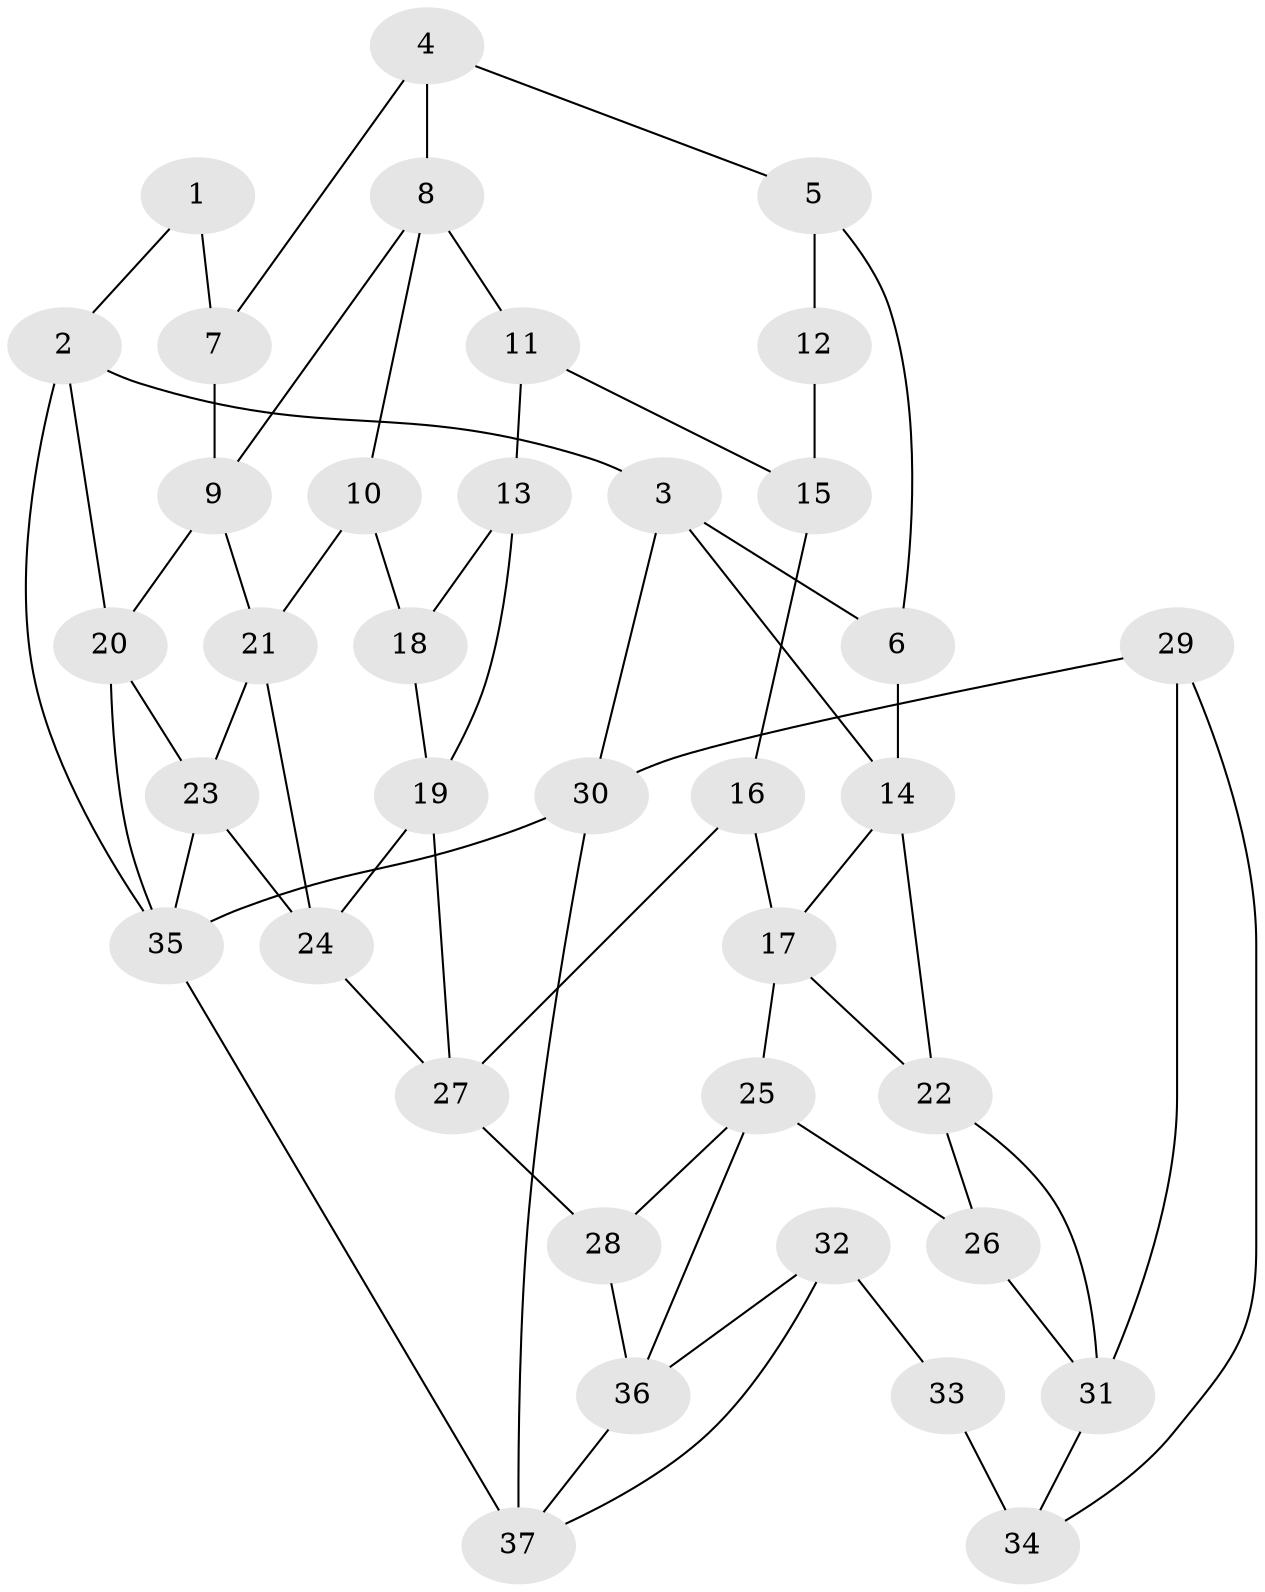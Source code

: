 // original degree distribution, {3: 0.03333333333333333, 5: 0.4666666666666667, 6: 0.23333333333333334, 4: 0.26666666666666666}
// Generated by graph-tools (version 1.1) at 2025/38/03/04/25 23:38:23]
// undirected, 37 vertices, 64 edges
graph export_dot {
  node [color=gray90,style=filled];
  1;
  2;
  3;
  4;
  5;
  6;
  7;
  8;
  9;
  10;
  11;
  12;
  13;
  14;
  15;
  16;
  17;
  18;
  19;
  20;
  21;
  22;
  23;
  24;
  25;
  26;
  27;
  28;
  29;
  30;
  31;
  32;
  33;
  34;
  35;
  36;
  37;
  1 -- 2 [weight=1.0];
  1 -- 7 [weight=2.0];
  2 -- 3 [weight=1.0];
  2 -- 20 [weight=1.0];
  2 -- 35 [weight=1.0];
  3 -- 6 [weight=1.0];
  3 -- 14 [weight=1.0];
  3 -- 30 [weight=1.0];
  4 -- 5 [weight=1.0];
  4 -- 7 [weight=1.0];
  4 -- 8 [weight=1.0];
  5 -- 6 [weight=1.0];
  5 -- 12 [weight=1.0];
  6 -- 14 [weight=1.0];
  7 -- 9 [weight=1.0];
  8 -- 9 [weight=1.0];
  8 -- 10 [weight=1.0];
  8 -- 11 [weight=1.0];
  9 -- 20 [weight=1.0];
  9 -- 21 [weight=1.0];
  10 -- 18 [weight=2.0];
  10 -- 21 [weight=1.0];
  11 -- 13 [weight=1.0];
  11 -- 15 [weight=1.0];
  12 -- 15 [weight=2.0];
  13 -- 18 [weight=1.0];
  13 -- 19 [weight=1.0];
  14 -- 17 [weight=1.0];
  14 -- 22 [weight=1.0];
  15 -- 16 [weight=1.0];
  16 -- 17 [weight=1.0];
  16 -- 27 [weight=1.0];
  17 -- 22 [weight=1.0];
  17 -- 25 [weight=1.0];
  18 -- 19 [weight=1.0];
  19 -- 24 [weight=1.0];
  19 -- 27 [weight=1.0];
  20 -- 23 [weight=1.0];
  20 -- 35 [weight=1.0];
  21 -- 23 [weight=1.0];
  21 -- 24 [weight=1.0];
  22 -- 26 [weight=1.0];
  22 -- 31 [weight=1.0];
  23 -- 24 [weight=1.0];
  23 -- 35 [weight=1.0];
  24 -- 27 [weight=1.0];
  25 -- 26 [weight=1.0];
  25 -- 28 [weight=1.0];
  25 -- 36 [weight=1.0];
  26 -- 31 [weight=1.0];
  27 -- 28 [weight=1.0];
  28 -- 36 [weight=1.0];
  29 -- 30 [weight=1.0];
  29 -- 31 [weight=1.0];
  29 -- 34 [weight=1.0];
  30 -- 35 [weight=1.0];
  30 -- 37 [weight=1.0];
  31 -- 34 [weight=1.0];
  32 -- 33 [weight=1.0];
  32 -- 36 [weight=1.0];
  32 -- 37 [weight=1.0];
  33 -- 34 [weight=2.0];
  35 -- 37 [weight=1.0];
  36 -- 37 [weight=1.0];
}
